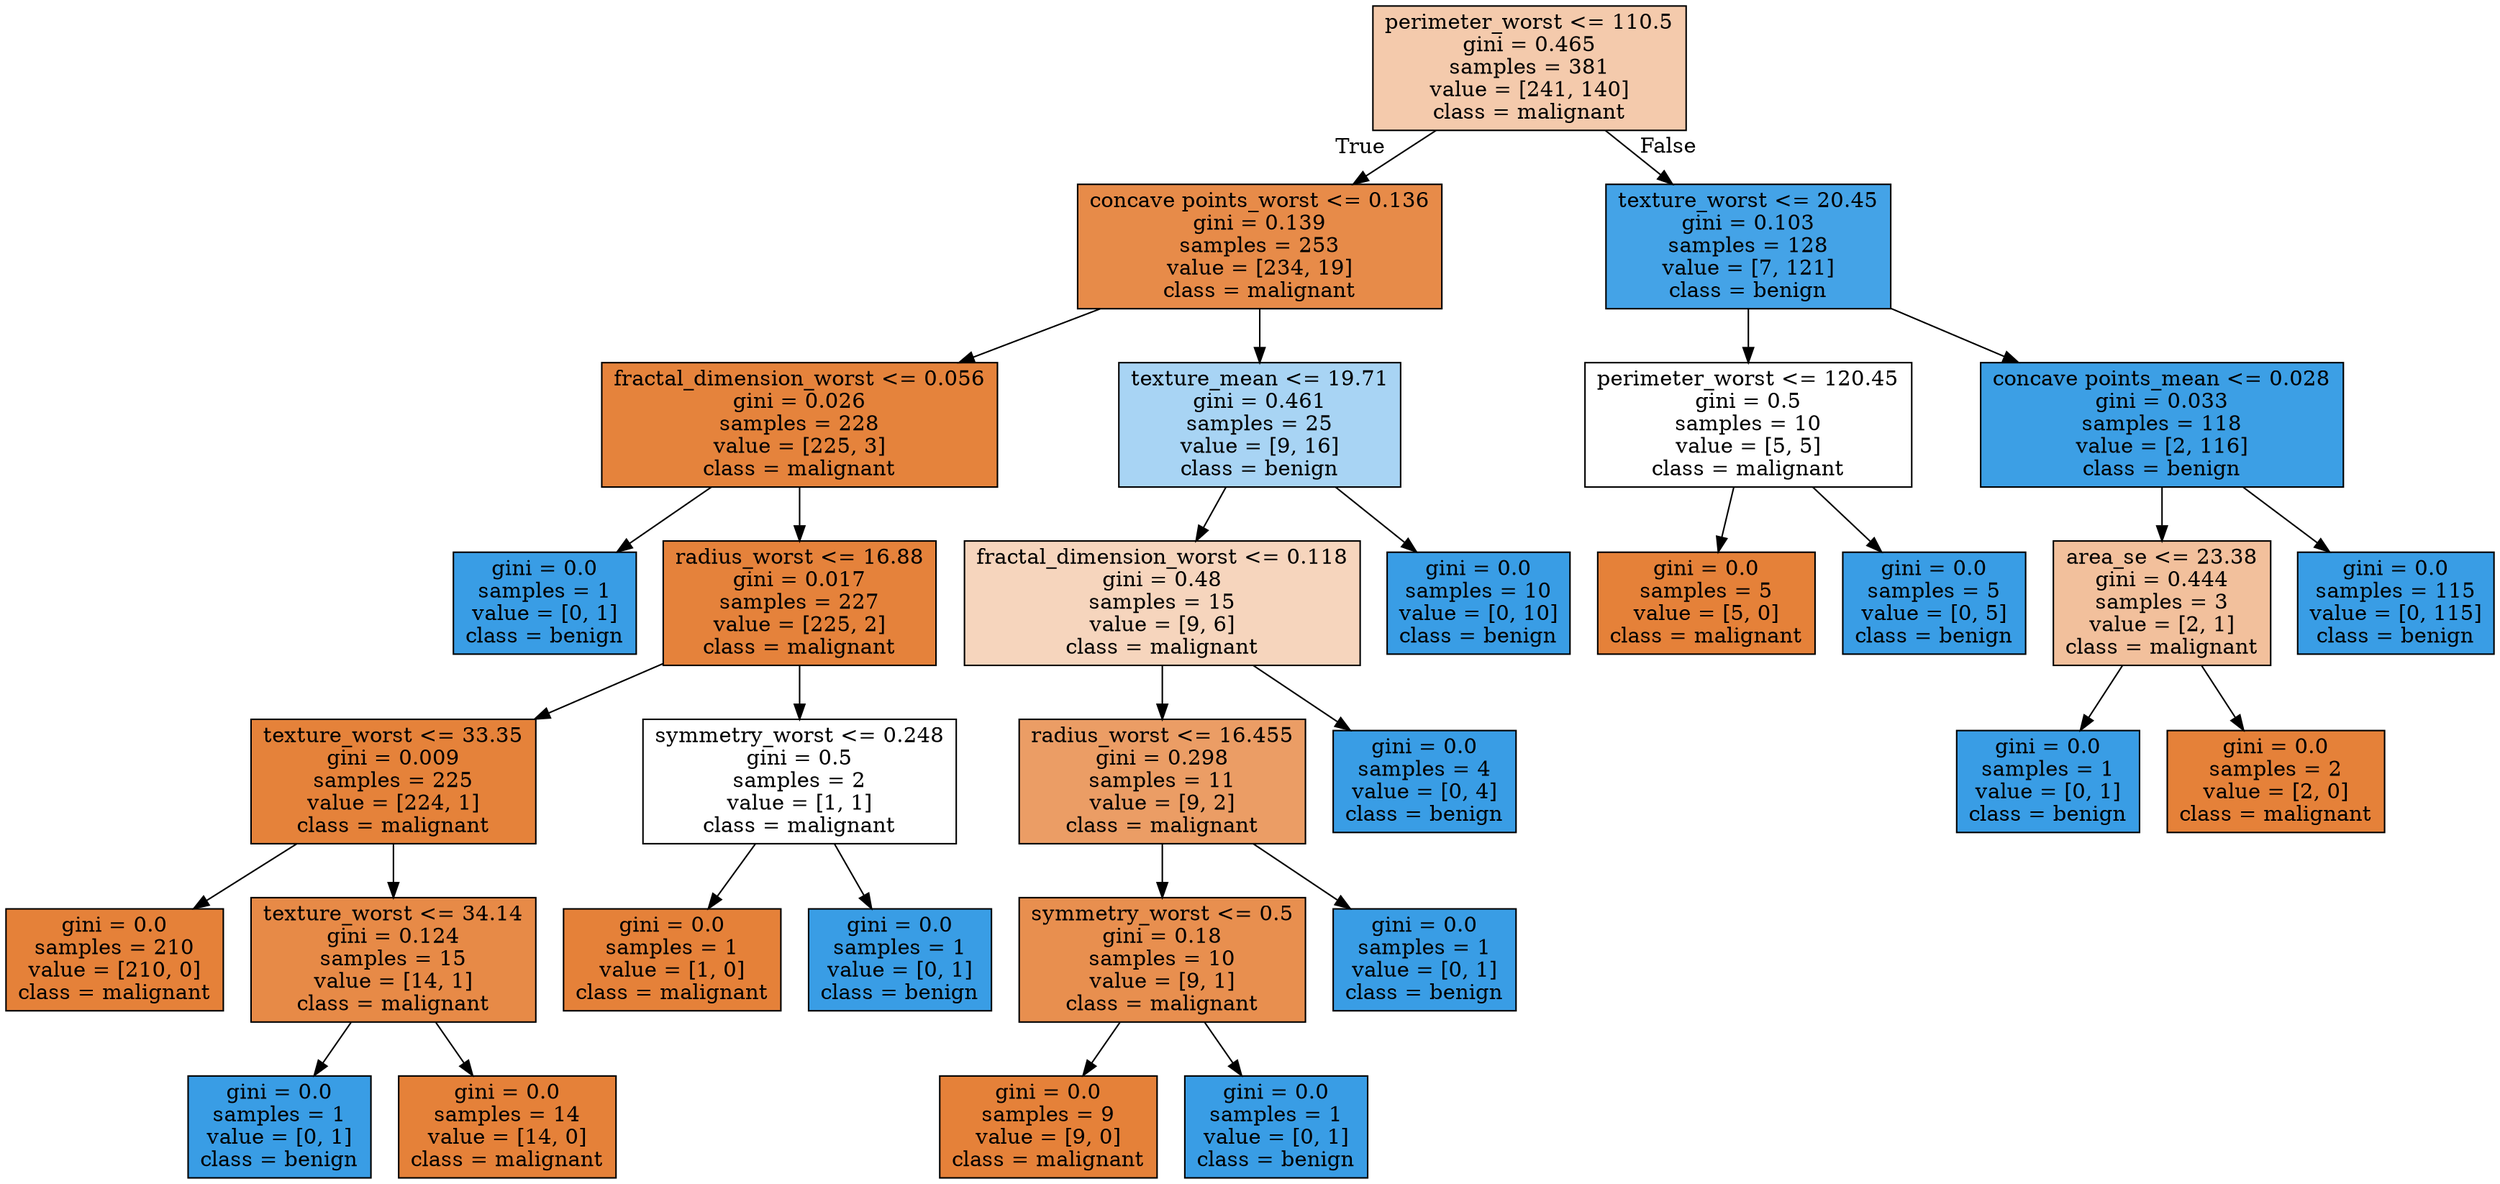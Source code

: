 digraph Tree {
node [shape=box, style="filled", color="black"] ;
0 [label="perimeter_worst <= 110.5\ngini = 0.465\nsamples = 381\nvalue = [241, 140]\nclass = malignant", fillcolor="#f4caac"] ;
1 [label="concave points_worst <= 0.136\ngini = 0.139\nsamples = 253\nvalue = [234, 19]\nclass = malignant", fillcolor="#e78b49"] ;
0 -> 1 [labeldistance=2.5, labelangle=45, headlabel="True"] ;
2 [label="fractal_dimension_worst <= 0.056\ngini = 0.026\nsamples = 228\nvalue = [225, 3]\nclass = malignant", fillcolor="#e5833c"] ;
1 -> 2 ;
3 [label="gini = 0.0\nsamples = 1\nvalue = [0, 1]\nclass = benign", fillcolor="#399de5"] ;
2 -> 3 ;
4 [label="radius_worst <= 16.88\ngini = 0.017\nsamples = 227\nvalue = [225, 2]\nclass = malignant", fillcolor="#e5823b"] ;
2 -> 4 ;
5 [label="texture_worst <= 33.35\ngini = 0.009\nsamples = 225\nvalue = [224, 1]\nclass = malignant", fillcolor="#e5823a"] ;
4 -> 5 ;
6 [label="gini = 0.0\nsamples = 210\nvalue = [210, 0]\nclass = malignant", fillcolor="#e58139"] ;
5 -> 6 ;
7 [label="texture_worst <= 34.14\ngini = 0.124\nsamples = 15\nvalue = [14, 1]\nclass = malignant", fillcolor="#e78a47"] ;
5 -> 7 ;
8 [label="gini = 0.0\nsamples = 1\nvalue = [0, 1]\nclass = benign", fillcolor="#399de5"] ;
7 -> 8 ;
9 [label="gini = 0.0\nsamples = 14\nvalue = [14, 0]\nclass = malignant", fillcolor="#e58139"] ;
7 -> 9 ;
10 [label="symmetry_worst <= 0.248\ngini = 0.5\nsamples = 2\nvalue = [1, 1]\nclass = malignant", fillcolor="#ffffff"] ;
4 -> 10 ;
11 [label="gini = 0.0\nsamples = 1\nvalue = [1, 0]\nclass = malignant", fillcolor="#e58139"] ;
10 -> 11 ;
12 [label="gini = 0.0\nsamples = 1\nvalue = [0, 1]\nclass = benign", fillcolor="#399de5"] ;
10 -> 12 ;
13 [label="texture_mean <= 19.71\ngini = 0.461\nsamples = 25\nvalue = [9, 16]\nclass = benign", fillcolor="#a8d4f4"] ;
1 -> 13 ;
14 [label="fractal_dimension_worst <= 0.118\ngini = 0.48\nsamples = 15\nvalue = [9, 6]\nclass = malignant", fillcolor="#f6d5bd"] ;
13 -> 14 ;
15 [label="radius_worst <= 16.455\ngini = 0.298\nsamples = 11\nvalue = [9, 2]\nclass = malignant", fillcolor="#eb9d65"] ;
14 -> 15 ;
16 [label="symmetry_worst <= 0.5\ngini = 0.18\nsamples = 10\nvalue = [9, 1]\nclass = malignant", fillcolor="#e88f4f"] ;
15 -> 16 ;
17 [label="gini = 0.0\nsamples = 9\nvalue = [9, 0]\nclass = malignant", fillcolor="#e58139"] ;
16 -> 17 ;
18 [label="gini = 0.0\nsamples = 1\nvalue = [0, 1]\nclass = benign", fillcolor="#399de5"] ;
16 -> 18 ;
19 [label="gini = 0.0\nsamples = 1\nvalue = [0, 1]\nclass = benign", fillcolor="#399de5"] ;
15 -> 19 ;
20 [label="gini = 0.0\nsamples = 4\nvalue = [0, 4]\nclass = benign", fillcolor="#399de5"] ;
14 -> 20 ;
21 [label="gini = 0.0\nsamples = 10\nvalue = [0, 10]\nclass = benign", fillcolor="#399de5"] ;
13 -> 21 ;
22 [label="texture_worst <= 20.45\ngini = 0.103\nsamples = 128\nvalue = [7, 121]\nclass = benign", fillcolor="#44a3e7"] ;
0 -> 22 [labeldistance=2.5, labelangle=-45, headlabel="False"] ;
23 [label="perimeter_worst <= 120.45\ngini = 0.5\nsamples = 10\nvalue = [5, 5]\nclass = malignant", fillcolor="#ffffff"] ;
22 -> 23 ;
24 [label="gini = 0.0\nsamples = 5\nvalue = [5, 0]\nclass = malignant", fillcolor="#e58139"] ;
23 -> 24 ;
25 [label="gini = 0.0\nsamples = 5\nvalue = [0, 5]\nclass = benign", fillcolor="#399de5"] ;
23 -> 25 ;
26 [label="concave points_mean <= 0.028\ngini = 0.033\nsamples = 118\nvalue = [2, 116]\nclass = benign", fillcolor="#3c9fe5"] ;
22 -> 26 ;
27 [label="area_se <= 23.38\ngini = 0.444\nsamples = 3\nvalue = [2, 1]\nclass = malignant", fillcolor="#f2c09c"] ;
26 -> 27 ;
28 [label="gini = 0.0\nsamples = 1\nvalue = [0, 1]\nclass = benign", fillcolor="#399de5"] ;
27 -> 28 ;
29 [label="gini = 0.0\nsamples = 2\nvalue = [2, 0]\nclass = malignant", fillcolor="#e58139"] ;
27 -> 29 ;
30 [label="gini = 0.0\nsamples = 115\nvalue = [0, 115]\nclass = benign", fillcolor="#399de5"] ;
26 -> 30 ;
}